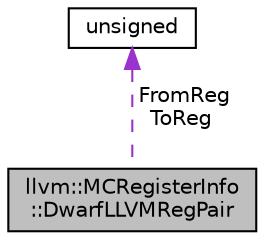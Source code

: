 digraph "llvm::MCRegisterInfo::DwarfLLVMRegPair"
{
 // LATEX_PDF_SIZE
  bgcolor="transparent";
  edge [fontname="Helvetica",fontsize="10",labelfontname="Helvetica",labelfontsize="10"];
  node [fontname="Helvetica",fontsize="10",shape="box"];
  Node1 [label="llvm::MCRegisterInfo\l::DwarfLLVMRegPair",height=0.2,width=0.4,color="black", fillcolor="grey75", style="filled", fontcolor="black",tooltip="DwarfLLVMRegPair - Emitted by tablegen so Dwarf<->LLVM reg mappings can be performed with a binary se..."];
  Node2 -> Node1 [dir="back",color="darkorchid3",fontsize="10",style="dashed",label=" FromReg\nToReg" ,fontname="Helvetica"];
  Node2 [label="unsigned",height=0.2,width=0.4,color="black",URL="$classunsigned.html",tooltip=" "];
}
